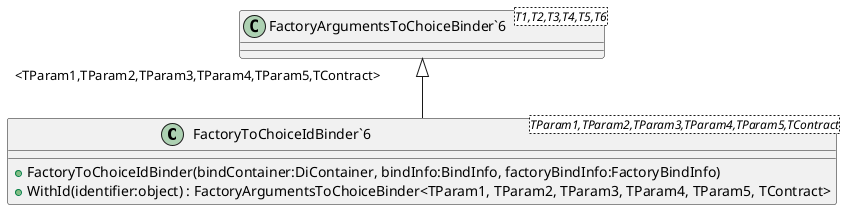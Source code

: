 @startuml
class "FactoryToChoiceIdBinder`6"<TParam1,TParam2,TParam3,TParam4,TParam5,TContract> {
    + FactoryToChoiceIdBinder(bindContainer:DiContainer, bindInfo:BindInfo, factoryBindInfo:FactoryBindInfo)
    + WithId(identifier:object) : FactoryArgumentsToChoiceBinder<TParam1, TParam2, TParam3, TParam4, TParam5, TContract>
}
class "FactoryArgumentsToChoiceBinder`6"<T1,T2,T3,T4,T5,T6> {
}
"FactoryArgumentsToChoiceBinder`6" "<TParam1,TParam2,TParam3,TParam4,TParam5,TContract>" <|-- "FactoryToChoiceIdBinder`6"
@enduml
